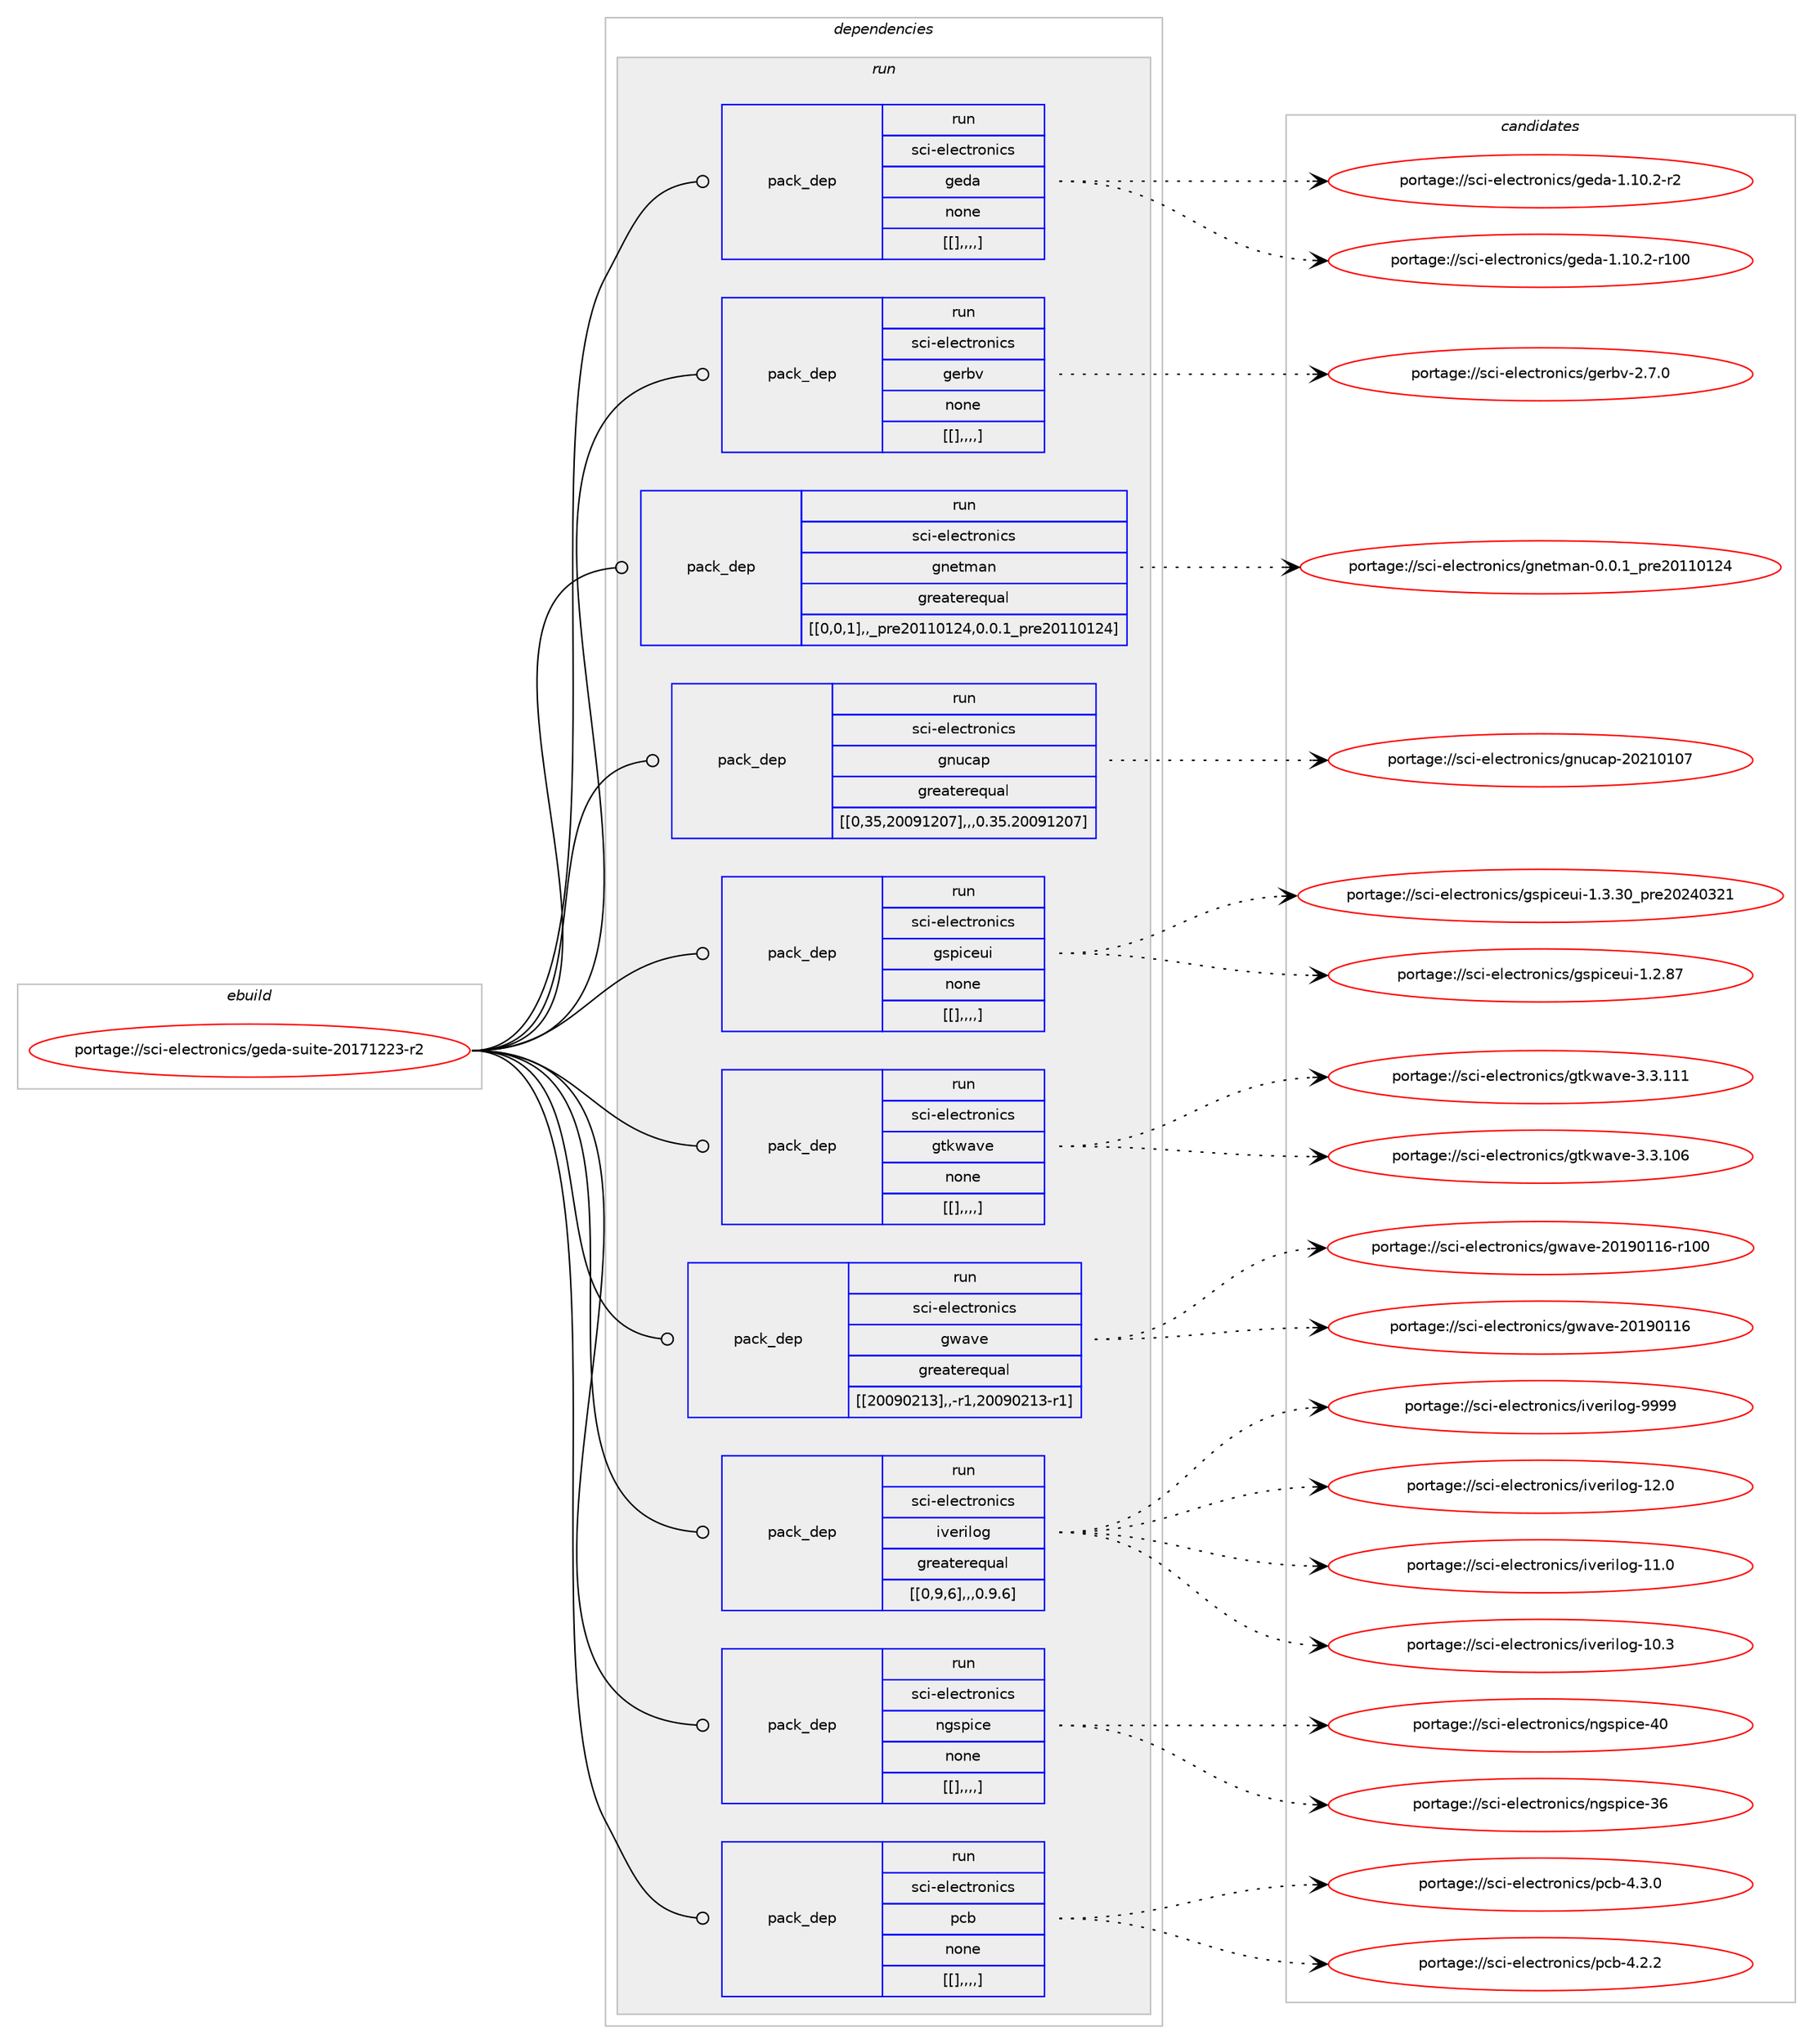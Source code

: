 digraph prolog {

# *************
# Graph options
# *************

newrank=true;
concentrate=true;
compound=true;
graph [rankdir=LR,fontname=Helvetica,fontsize=10,ranksep=1.5];#, ranksep=2.5, nodesep=0.2];
edge  [arrowhead=vee];
node  [fontname=Helvetica,fontsize=10];

# **********
# The ebuild
# **********

subgraph cluster_leftcol {
color=gray;
label=<<i>ebuild</i>>;
id [label="portage://sci-electronics/geda-suite-20171223-r2", color=red, width=4, href="../sci-electronics/geda-suite-20171223-r2.svg"];
}

# ****************
# The dependencies
# ****************

subgraph cluster_midcol {
color=gray;
label=<<i>dependencies</i>>;
subgraph cluster_compile {
fillcolor="#eeeeee";
style=filled;
label=<<i>compile</i>>;
}
subgraph cluster_compileandrun {
fillcolor="#eeeeee";
style=filled;
label=<<i>compile and run</i>>;
}
subgraph cluster_run {
fillcolor="#eeeeee";
style=filled;
label=<<i>run</i>>;
subgraph pack293627 {
dependency404443 [label=<<TABLE BORDER="0" CELLBORDER="1" CELLSPACING="0" CELLPADDING="4" WIDTH="220"><TR><TD ROWSPAN="6" CELLPADDING="30">pack_dep</TD></TR><TR><TD WIDTH="110">run</TD></TR><TR><TD>sci-electronics</TD></TR><TR><TD>geda</TD></TR><TR><TD>none</TD></TR><TR><TD>[[],,,,]</TD></TR></TABLE>>, shape=none, color=blue];
}
id:e -> dependency404443:w [weight=20,style="solid",arrowhead="odot"];
subgraph pack293628 {
dependency404444 [label=<<TABLE BORDER="0" CELLBORDER="1" CELLSPACING="0" CELLPADDING="4" WIDTH="220"><TR><TD ROWSPAN="6" CELLPADDING="30">pack_dep</TD></TR><TR><TD WIDTH="110">run</TD></TR><TR><TD>sci-electronics</TD></TR><TR><TD>gerbv</TD></TR><TR><TD>none</TD></TR><TR><TD>[[],,,,]</TD></TR></TABLE>>, shape=none, color=blue];
}
id:e -> dependency404444:w [weight=20,style="solid",arrowhead="odot"];
subgraph pack293629 {
dependency404445 [label=<<TABLE BORDER="0" CELLBORDER="1" CELLSPACING="0" CELLPADDING="4" WIDTH="220"><TR><TD ROWSPAN="6" CELLPADDING="30">pack_dep</TD></TR><TR><TD WIDTH="110">run</TD></TR><TR><TD>sci-electronics</TD></TR><TR><TD>gnetman</TD></TR><TR><TD>greaterequal</TD></TR><TR><TD>[[0,0,1],,_pre20110124,0.0.1_pre20110124]</TD></TR></TABLE>>, shape=none, color=blue];
}
id:e -> dependency404445:w [weight=20,style="solid",arrowhead="odot"];
subgraph pack293630 {
dependency404446 [label=<<TABLE BORDER="0" CELLBORDER="1" CELLSPACING="0" CELLPADDING="4" WIDTH="220"><TR><TD ROWSPAN="6" CELLPADDING="30">pack_dep</TD></TR><TR><TD WIDTH="110">run</TD></TR><TR><TD>sci-electronics</TD></TR><TR><TD>gnucap</TD></TR><TR><TD>greaterequal</TD></TR><TR><TD>[[0,35,20091207],,,0.35.20091207]</TD></TR></TABLE>>, shape=none, color=blue];
}
id:e -> dependency404446:w [weight=20,style="solid",arrowhead="odot"];
subgraph pack293631 {
dependency404447 [label=<<TABLE BORDER="0" CELLBORDER="1" CELLSPACING="0" CELLPADDING="4" WIDTH="220"><TR><TD ROWSPAN="6" CELLPADDING="30">pack_dep</TD></TR><TR><TD WIDTH="110">run</TD></TR><TR><TD>sci-electronics</TD></TR><TR><TD>gspiceui</TD></TR><TR><TD>none</TD></TR><TR><TD>[[],,,,]</TD></TR></TABLE>>, shape=none, color=blue];
}
id:e -> dependency404447:w [weight=20,style="solid",arrowhead="odot"];
subgraph pack293632 {
dependency404448 [label=<<TABLE BORDER="0" CELLBORDER="1" CELLSPACING="0" CELLPADDING="4" WIDTH="220"><TR><TD ROWSPAN="6" CELLPADDING="30">pack_dep</TD></TR><TR><TD WIDTH="110">run</TD></TR><TR><TD>sci-electronics</TD></TR><TR><TD>gtkwave</TD></TR><TR><TD>none</TD></TR><TR><TD>[[],,,,]</TD></TR></TABLE>>, shape=none, color=blue];
}
id:e -> dependency404448:w [weight=20,style="solid",arrowhead="odot"];
subgraph pack293633 {
dependency404449 [label=<<TABLE BORDER="0" CELLBORDER="1" CELLSPACING="0" CELLPADDING="4" WIDTH="220"><TR><TD ROWSPAN="6" CELLPADDING="30">pack_dep</TD></TR><TR><TD WIDTH="110">run</TD></TR><TR><TD>sci-electronics</TD></TR><TR><TD>gwave</TD></TR><TR><TD>greaterequal</TD></TR><TR><TD>[[20090213],,-r1,20090213-r1]</TD></TR></TABLE>>, shape=none, color=blue];
}
id:e -> dependency404449:w [weight=20,style="solid",arrowhead="odot"];
subgraph pack293634 {
dependency404450 [label=<<TABLE BORDER="0" CELLBORDER="1" CELLSPACING="0" CELLPADDING="4" WIDTH="220"><TR><TD ROWSPAN="6" CELLPADDING="30">pack_dep</TD></TR><TR><TD WIDTH="110">run</TD></TR><TR><TD>sci-electronics</TD></TR><TR><TD>iverilog</TD></TR><TR><TD>greaterequal</TD></TR><TR><TD>[[0,9,6],,,0.9.6]</TD></TR></TABLE>>, shape=none, color=blue];
}
id:e -> dependency404450:w [weight=20,style="solid",arrowhead="odot"];
subgraph pack293635 {
dependency404451 [label=<<TABLE BORDER="0" CELLBORDER="1" CELLSPACING="0" CELLPADDING="4" WIDTH="220"><TR><TD ROWSPAN="6" CELLPADDING="30">pack_dep</TD></TR><TR><TD WIDTH="110">run</TD></TR><TR><TD>sci-electronics</TD></TR><TR><TD>ngspice</TD></TR><TR><TD>none</TD></TR><TR><TD>[[],,,,]</TD></TR></TABLE>>, shape=none, color=blue];
}
id:e -> dependency404451:w [weight=20,style="solid",arrowhead="odot"];
subgraph pack293636 {
dependency404452 [label=<<TABLE BORDER="0" CELLBORDER="1" CELLSPACING="0" CELLPADDING="4" WIDTH="220"><TR><TD ROWSPAN="6" CELLPADDING="30">pack_dep</TD></TR><TR><TD WIDTH="110">run</TD></TR><TR><TD>sci-electronics</TD></TR><TR><TD>pcb</TD></TR><TR><TD>none</TD></TR><TR><TD>[[],,,,]</TD></TR></TABLE>>, shape=none, color=blue];
}
id:e -> dependency404452:w [weight=20,style="solid",arrowhead="odot"];
}
}

# **************
# The candidates
# **************

subgraph cluster_choices {
rank=same;
color=gray;
label=<<i>candidates</i>>;

subgraph choice293627 {
color=black;
nodesep=1;
choice115991054510110810199116114111110105991154710310110097454946494846504511450 [label="portage://sci-electronics/geda-1.10.2-r2", color=red, width=4,href="../sci-electronics/geda-1.10.2-r2.svg"];
choice1159910545101108101991161141111101059911547103101100974549464948465045114494848 [label="portage://sci-electronics/geda-1.10.2-r100", color=red, width=4,href="../sci-electronics/geda-1.10.2-r100.svg"];
dependency404443:e -> choice115991054510110810199116114111110105991154710310110097454946494846504511450:w [style=dotted,weight="100"];
dependency404443:e -> choice1159910545101108101991161141111101059911547103101100974549464948465045114494848:w [style=dotted,weight="100"];
}
subgraph choice293628 {
color=black;
nodesep=1;
choice115991054510110810199116114111110105991154710310111498118455046554648 [label="portage://sci-electronics/gerbv-2.7.0", color=red, width=4,href="../sci-electronics/gerbv-2.7.0.svg"];
dependency404444:e -> choice115991054510110810199116114111110105991154710310111498118455046554648:w [style=dotted,weight="100"];
}
subgraph choice293629 {
color=black;
nodesep=1;
choice115991054510110810199116114111110105991154710311010111610997110454846484649951121141015048494948495052 [label="portage://sci-electronics/gnetman-0.0.1_pre20110124", color=red, width=4,href="../sci-electronics/gnetman-0.0.1_pre20110124.svg"];
dependency404445:e -> choice115991054510110810199116114111110105991154710311010111610997110454846484649951121141015048494948495052:w [style=dotted,weight="100"];
}
subgraph choice293630 {
color=black;
nodesep=1;
choice11599105451011081019911611411111010599115471031101179997112455048504948494855 [label="portage://sci-electronics/gnucap-20210107", color=red, width=4,href="../sci-electronics/gnucap-20210107.svg"];
dependency404446:e -> choice11599105451011081019911611411111010599115471031101179997112455048504948494855:w [style=dotted,weight="100"];
}
subgraph choice293631 {
color=black;
nodesep=1;
choice11599105451011081019911611411111010599115471031151121059910111710545494651465148951121141015048505248515049 [label="portage://sci-electronics/gspiceui-1.3.30_pre20240321", color=red, width=4,href="../sci-electronics/gspiceui-1.3.30_pre20240321.svg"];
choice11599105451011081019911611411111010599115471031151121059910111710545494650465655 [label="portage://sci-electronics/gspiceui-1.2.87", color=red, width=4,href="../sci-electronics/gspiceui-1.2.87.svg"];
dependency404447:e -> choice11599105451011081019911611411111010599115471031151121059910111710545494651465148951121141015048505248515049:w [style=dotted,weight="100"];
dependency404447:e -> choice11599105451011081019911611411111010599115471031151121059910111710545494650465655:w [style=dotted,weight="100"];
}
subgraph choice293632 {
color=black;
nodesep=1;
choice1159910545101108101991161141111101059911547103116107119971181014551465146494949 [label="portage://sci-electronics/gtkwave-3.3.111", color=red, width=4,href="../sci-electronics/gtkwave-3.3.111.svg"];
choice1159910545101108101991161141111101059911547103116107119971181014551465146494854 [label="portage://sci-electronics/gtkwave-3.3.106", color=red, width=4,href="../sci-electronics/gtkwave-3.3.106.svg"];
dependency404448:e -> choice1159910545101108101991161141111101059911547103116107119971181014551465146494949:w [style=dotted,weight="100"];
dependency404448:e -> choice1159910545101108101991161141111101059911547103116107119971181014551465146494854:w [style=dotted,weight="100"];
}
subgraph choice293633 {
color=black;
nodesep=1;
choice11599105451011081019911611411111010599115471031199711810145504849574849495445114494848 [label="portage://sci-electronics/gwave-20190116-r100", color=red, width=4,href="../sci-electronics/gwave-20190116-r100.svg"];
choice115991054510110810199116114111110105991154710311997118101455048495748494954 [label="portage://sci-electronics/gwave-20190116", color=red, width=4,href="../sci-electronics/gwave-20190116.svg"];
dependency404449:e -> choice11599105451011081019911611411111010599115471031199711810145504849574849495445114494848:w [style=dotted,weight="100"];
dependency404449:e -> choice115991054510110810199116114111110105991154710311997118101455048495748494954:w [style=dotted,weight="100"];
}
subgraph choice293634 {
color=black;
nodesep=1;
choice11599105451011081019911611411111010599115471051181011141051081111034557575757 [label="portage://sci-electronics/iverilog-9999", color=red, width=4,href="../sci-electronics/iverilog-9999.svg"];
choice11599105451011081019911611411111010599115471051181011141051081111034549504648 [label="portage://sci-electronics/iverilog-12.0", color=red, width=4,href="../sci-electronics/iverilog-12.0.svg"];
choice11599105451011081019911611411111010599115471051181011141051081111034549494648 [label="portage://sci-electronics/iverilog-11.0", color=red, width=4,href="../sci-electronics/iverilog-11.0.svg"];
choice11599105451011081019911611411111010599115471051181011141051081111034549484651 [label="portage://sci-electronics/iverilog-10.3", color=red, width=4,href="../sci-electronics/iverilog-10.3.svg"];
dependency404450:e -> choice11599105451011081019911611411111010599115471051181011141051081111034557575757:w [style=dotted,weight="100"];
dependency404450:e -> choice11599105451011081019911611411111010599115471051181011141051081111034549504648:w [style=dotted,weight="100"];
dependency404450:e -> choice11599105451011081019911611411111010599115471051181011141051081111034549494648:w [style=dotted,weight="100"];
dependency404450:e -> choice11599105451011081019911611411111010599115471051181011141051081111034549484651:w [style=dotted,weight="100"];
}
subgraph choice293635 {
color=black;
nodesep=1;
choice115991054510110810199116114111110105991154711010311511210599101455248 [label="portage://sci-electronics/ngspice-40", color=red, width=4,href="../sci-electronics/ngspice-40.svg"];
choice115991054510110810199116114111110105991154711010311511210599101455154 [label="portage://sci-electronics/ngspice-36", color=red, width=4,href="../sci-electronics/ngspice-36.svg"];
dependency404451:e -> choice115991054510110810199116114111110105991154711010311511210599101455248:w [style=dotted,weight="100"];
dependency404451:e -> choice115991054510110810199116114111110105991154711010311511210599101455154:w [style=dotted,weight="100"];
}
subgraph choice293636 {
color=black;
nodesep=1;
choice11599105451011081019911611411111010599115471129998455246514648 [label="portage://sci-electronics/pcb-4.3.0", color=red, width=4,href="../sci-electronics/pcb-4.3.0.svg"];
choice11599105451011081019911611411111010599115471129998455246504650 [label="portage://sci-electronics/pcb-4.2.2", color=red, width=4,href="../sci-electronics/pcb-4.2.2.svg"];
dependency404452:e -> choice11599105451011081019911611411111010599115471129998455246514648:w [style=dotted,weight="100"];
dependency404452:e -> choice11599105451011081019911611411111010599115471129998455246504650:w [style=dotted,weight="100"];
}
}

}
